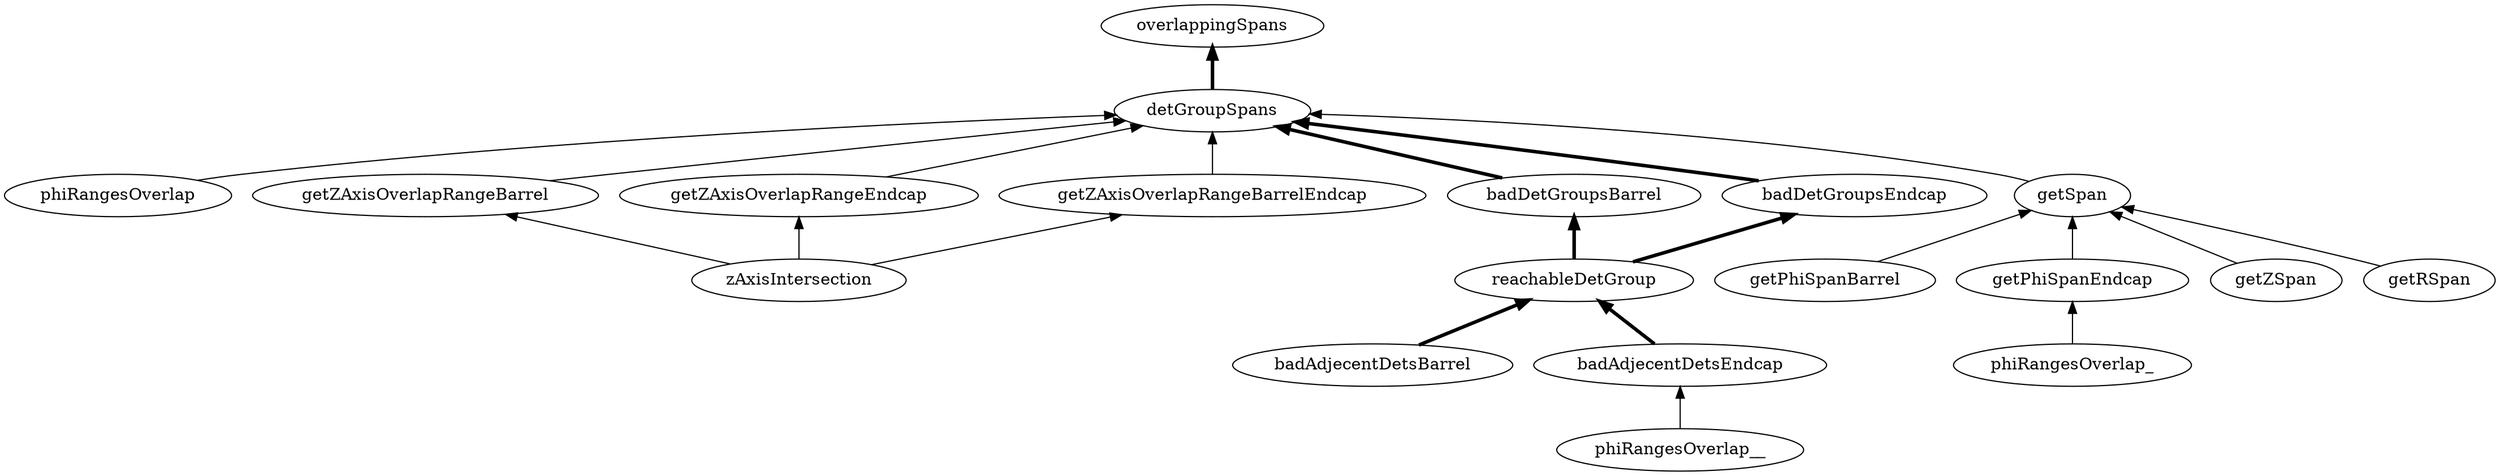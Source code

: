 digraph {
    rankdir=BT;
    detGroupSpans -> overlappingSpans[penwidth=3];
    phiRangesOverlap -> detGroupSpans;
    getZAxisOverlapRangeBarrel -> detGroupSpans;
    getZAxisOverlapRangeEndcap -> detGroupSpans;
    getZAxisOverlapRangeBarrelEndcap -> detGroupSpans;
    zAxisIntersection -> getZAxisOverlapRangeBarrel;
    zAxisIntersection -> getZAxisOverlapRangeEndcap;
    zAxisIntersection -> getZAxisOverlapRangeBarrelEndcap;
    


    badDetGroupsBarrel -> detGroupSpans[penwidth=3];
    badDetGroupsEndcap -> detGroupSpans[penwidth=3];

    getSpan -> detGroupSpans;
    getPhiSpanBarrel -> getSpan;
    getPhiSpanEndcap -> getSpan;
    phiRangesOverlap_ -> getPhiSpanEndcap;
    
    getZSpan -> getSpan;
    getRSpan -> getSpan;
    

    reachableDetGroup -> badDetGroupsBarrel[penwidth=3];
    reachableDetGroup -> badDetGroupsEndcap[penwidth=3];

    badAdjecentDetsBarrel -> reachableDetGroup[penwidth=3];
    badAdjecentDetsEndcap -> reachableDetGroup[penwidth=3];
    phiRangesOverlap__ -> badAdjecentDetsEndcap ;
     
}
